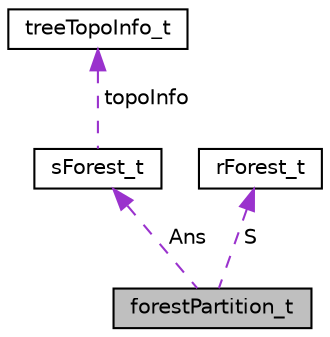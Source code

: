 digraph "forestPartition_t"
{
 // LATEX_PDF_SIZE
  edge [fontname="Helvetica",fontsize="10",labelfontname="Helvetica",labelfontsize="10"];
  node [fontname="Helvetica",fontsize="10",shape=record];
  Node1 [label="forestPartition_t",height=0.2,width=0.4,color="black", fillcolor="grey75", style="filled", fontcolor="black",tooltip=" "];
  Node2 -> Node1 [dir="back",color="darkorchid3",fontsize="10",style="dashed",label=" Ans" ,fontname="Helvetica"];
  Node2 [label="sForest_t",height=0.2,width=0.4,color="black", fillcolor="white", style="filled",URL="$structsForest__t.html",tooltip=" "];
  Node3 -> Node2 [dir="back",color="darkorchid3",fontsize="10",style="dashed",label=" topoInfo" ,fontname="Helvetica"];
  Node3 [label="treeTopoInfo_t",height=0.2,width=0.4,color="black", fillcolor="white", style="filled",URL="$structtreeTopoInfo__t.html",tooltip=" "];
  Node4 -> Node1 [dir="back",color="darkorchid3",fontsize="10",style="dashed",label=" S" ,fontname="Helvetica"];
  Node4 [label="rForest_t",height=0.2,width=0.4,color="black", fillcolor="white", style="filled",URL="$structrForest__t.html",tooltip=" "];
}
